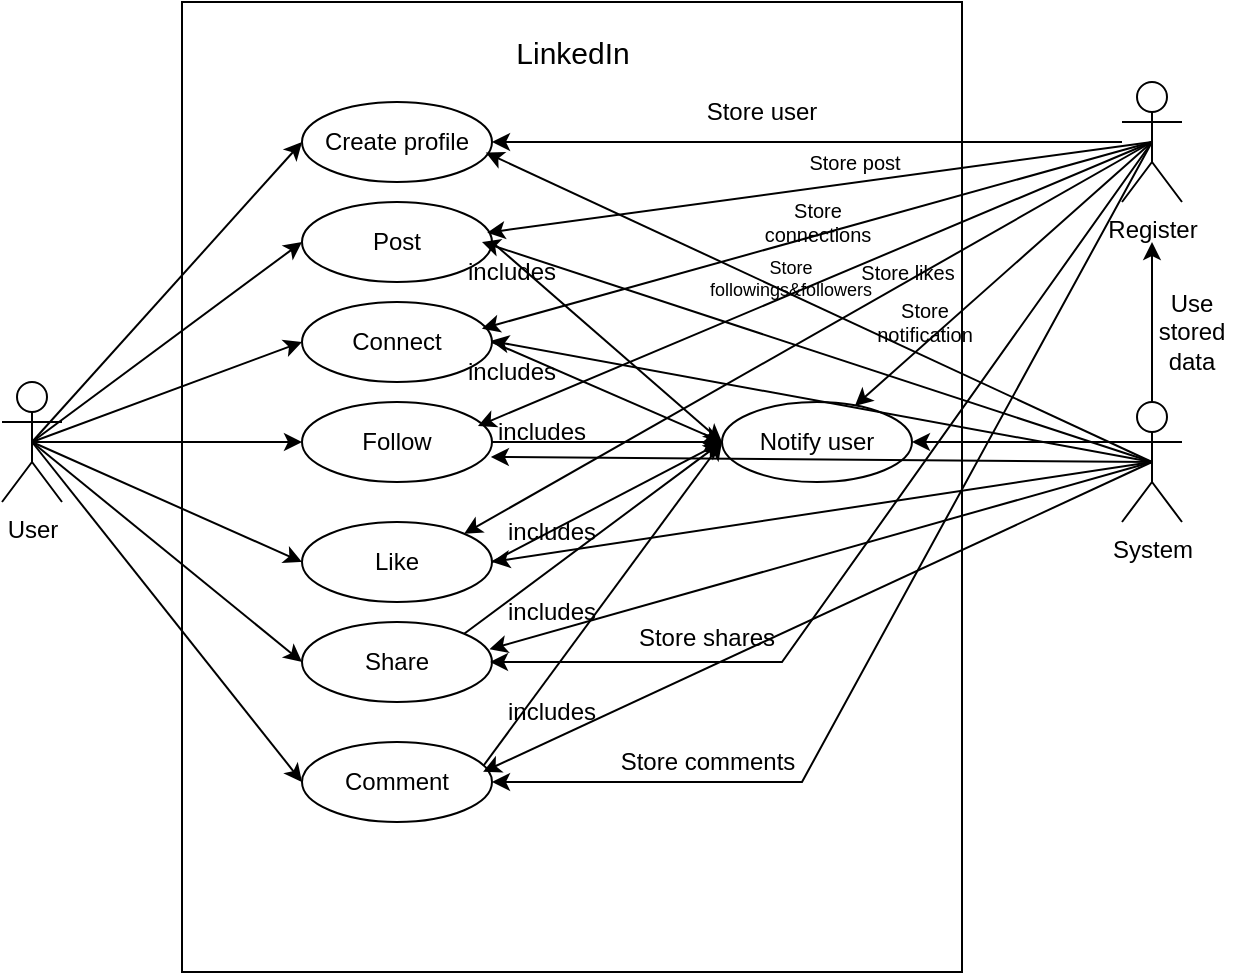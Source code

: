 <mxfile version="26.0.15">
  <diagram name="Page-1" id="u8KSf18VynHDoSZsbL8e">
    <mxGraphModel dx="662" dy="498" grid="1" gridSize="10" guides="1" tooltips="1" connect="1" arrows="1" fold="1" page="1" pageScale="1" pageWidth="850" pageHeight="1100" math="0" shadow="0">
      <root>
        <mxCell id="0" />
        <mxCell id="1" parent="0" />
        <mxCell id="f4uADDoj7FKuiAfa9lUN-1" value="" style="rounded=0;whiteSpace=wrap;html=1;" parent="1" vertex="1">
          <mxGeometry x="230" y="390" width="390" height="485" as="geometry" />
        </mxCell>
        <mxCell id="f4uADDoj7FKuiAfa9lUN-2" value="&lt;font style=&quot;font-size: 15px;&quot;&gt;LinkedIn&lt;/font&gt;" style="text;html=1;align=center;verticalAlign=middle;whiteSpace=wrap;rounded=0;" parent="1" vertex="1">
          <mxGeometry x="393" y="400" width="65" height="30" as="geometry" />
        </mxCell>
        <mxCell id="f4uADDoj7FKuiAfa9lUN-3" value="User" style="shape=umlActor;verticalLabelPosition=bottom;verticalAlign=top;html=1;outlineConnect=0;" parent="1" vertex="1">
          <mxGeometry x="140" y="580" width="30" height="60" as="geometry" />
        </mxCell>
        <mxCell id="TD6OLL0e27pg_p5R1bLh-2" style="edgeStyle=orthogonalEdgeStyle;rounded=0;orthogonalLoop=1;jettySize=auto;html=1;" parent="1" source="f4uADDoj7FKuiAfa9lUN-7" edge="1">
          <mxGeometry relative="1" as="geometry">
            <mxPoint x="715" y="510" as="targetPoint" />
          </mxGeometry>
        </mxCell>
        <mxCell id="TD6OLL0e27pg_p5R1bLh-9" style="edgeStyle=orthogonalEdgeStyle;rounded=0;orthogonalLoop=1;jettySize=auto;html=1;exitX=0;exitY=0.333;exitDx=0;exitDy=0;exitPerimeter=0;entryX=1;entryY=0.5;entryDx=0;entryDy=0;" parent="1" source="f4uADDoj7FKuiAfa9lUN-7" target="f4uADDoj7FKuiAfa9lUN-21" edge="1">
          <mxGeometry relative="1" as="geometry" />
        </mxCell>
        <mxCell id="f4uADDoj7FKuiAfa9lUN-7" value="System" style="shape=umlActor;verticalLabelPosition=bottom;verticalAlign=top;html=1;outlineConnect=0;" parent="1" vertex="1">
          <mxGeometry x="700" y="590" width="30" height="60" as="geometry" />
        </mxCell>
        <mxCell id="f4uADDoj7FKuiAfa9lUN-9" value="Create profile" style="ellipse;whiteSpace=wrap;html=1;" parent="1" vertex="1">
          <mxGeometry x="290" y="440" width="95" height="40" as="geometry" />
        </mxCell>
        <mxCell id="f4uADDoj7FKuiAfa9lUN-13" value="Post" style="ellipse;whiteSpace=wrap;html=1;" parent="1" vertex="1">
          <mxGeometry x="290" y="490" width="95" height="40" as="geometry" />
        </mxCell>
        <mxCell id="f4uADDoj7FKuiAfa9lUN-14" value="Connect" style="ellipse;whiteSpace=wrap;html=1;" parent="1" vertex="1">
          <mxGeometry x="290" y="540" width="95" height="40" as="geometry" />
        </mxCell>
        <mxCell id="f4uADDoj7FKuiAfa9lUN-17" value="Follow" style="ellipse;whiteSpace=wrap;html=1;" parent="1" vertex="1">
          <mxGeometry x="290" y="590" width="95" height="40" as="geometry" />
        </mxCell>
        <mxCell id="f4uADDoj7FKuiAfa9lUN-19" value="Like" style="ellipse;whiteSpace=wrap;html=1;" parent="1" vertex="1">
          <mxGeometry x="290" y="650" width="95" height="40" as="geometry" />
        </mxCell>
        <mxCell id="f4uADDoj7FKuiAfa9lUN-20" value="Share" style="ellipse;whiteSpace=wrap;html=1;" parent="1" vertex="1">
          <mxGeometry x="290" y="700" width="95" height="40" as="geometry" />
        </mxCell>
        <mxCell id="f4uADDoj7FKuiAfa9lUN-21" value="Notify user" style="ellipse;whiteSpace=wrap;html=1;" parent="1" vertex="1">
          <mxGeometry x="500" y="590" width="95" height="40" as="geometry" />
        </mxCell>
        <mxCell id="f4uADDoj7FKuiAfa9lUN-24" value="" style="endArrow=classic;html=1;rounded=0;exitX=0.5;exitY=0.5;exitDx=0;exitDy=0;exitPerimeter=0;entryX=0;entryY=0.5;entryDx=0;entryDy=0;" parent="1" source="f4uADDoj7FKuiAfa9lUN-3" target="f4uADDoj7FKuiAfa9lUN-13" edge="1">
          <mxGeometry width="50" height="50" relative="1" as="geometry">
            <mxPoint x="190" y="520" as="sourcePoint" />
            <mxPoint x="470" y="590" as="targetPoint" />
          </mxGeometry>
        </mxCell>
        <mxCell id="f4uADDoj7FKuiAfa9lUN-25" value="" style="endArrow=classic;html=1;rounded=0;exitX=0.5;exitY=0.5;exitDx=0;exitDy=0;exitPerimeter=0;entryX=0;entryY=0.5;entryDx=0;entryDy=0;" parent="1" source="f4uADDoj7FKuiAfa9lUN-3" target="f4uADDoj7FKuiAfa9lUN-14" edge="1">
          <mxGeometry width="50" height="50" relative="1" as="geometry">
            <mxPoint x="115" y="510" as="sourcePoint" />
            <mxPoint x="290" y="570" as="targetPoint" />
          </mxGeometry>
        </mxCell>
        <mxCell id="f4uADDoj7FKuiAfa9lUN-28" value="" style="endArrow=classic;html=1;rounded=0;exitX=0.5;exitY=0.5;exitDx=0;exitDy=0;exitPerimeter=0;entryX=0;entryY=0.5;entryDx=0;entryDy=0;" parent="1" source="f4uADDoj7FKuiAfa9lUN-3" target="f4uADDoj7FKuiAfa9lUN-17" edge="1">
          <mxGeometry width="50" height="50" relative="1" as="geometry">
            <mxPoint x="115" y="560" as="sourcePoint" />
            <mxPoint x="290" y="670" as="targetPoint" />
          </mxGeometry>
        </mxCell>
        <mxCell id="f4uADDoj7FKuiAfa9lUN-29" value="" style="endArrow=classic;html=1;rounded=0;exitX=0.5;exitY=0.5;exitDx=0;exitDy=0;exitPerimeter=0;entryX=0;entryY=0.5;entryDx=0;entryDy=0;" parent="1" source="f4uADDoj7FKuiAfa9lUN-3" target="f4uADDoj7FKuiAfa9lUN-19" edge="1">
          <mxGeometry width="50" height="50" relative="1" as="geometry">
            <mxPoint x="100" y="550" as="sourcePoint" />
            <mxPoint x="275" y="710" as="targetPoint" />
          </mxGeometry>
        </mxCell>
        <mxCell id="f4uADDoj7FKuiAfa9lUN-30" value="" style="endArrow=classic;html=1;rounded=0;entryX=0;entryY=0.5;entryDx=0;entryDy=0;exitX=0.5;exitY=0.5;exitDx=0;exitDy=0;exitPerimeter=0;" parent="1" source="f4uADDoj7FKuiAfa9lUN-3" edge="1">
          <mxGeometry width="50" height="50" relative="1" as="geometry">
            <mxPoint x="115" y="510" as="sourcePoint" />
            <mxPoint x="290" y="720" as="targetPoint" />
          </mxGeometry>
        </mxCell>
        <mxCell id="f4uADDoj7FKuiAfa9lUN-40" value="Comment" style="ellipse;whiteSpace=wrap;html=1;" parent="1" vertex="1">
          <mxGeometry x="290" y="760" width="95" height="40" as="geometry" />
        </mxCell>
        <mxCell id="f4uADDoj7FKuiAfa9lUN-41" value="" style="endArrow=classic;html=1;rounded=0;entryX=0;entryY=0.5;entryDx=0;entryDy=0;exitX=0.5;exitY=0.5;exitDx=0;exitDy=0;exitPerimeter=0;" parent="1" source="f4uADDoj7FKuiAfa9lUN-3" target="f4uADDoj7FKuiAfa9lUN-40" edge="1">
          <mxGeometry width="50" height="50" relative="1" as="geometry">
            <mxPoint x="115" y="507.5" as="sourcePoint" />
            <mxPoint x="290" y="767.5" as="targetPoint" />
          </mxGeometry>
        </mxCell>
        <mxCell id="f4uADDoj7FKuiAfa9lUN-44" value="includes" style="text;html=1;align=center;verticalAlign=middle;whiteSpace=wrap;rounded=0;" parent="1" vertex="1">
          <mxGeometry x="385" y="730" width="60" height="30" as="geometry" />
        </mxCell>
        <mxCell id="f4uADDoj7FKuiAfa9lUN-47" value="" style="endArrow=classic;html=1;rounded=0;exitX=1;exitY=0.5;exitDx=0;exitDy=0;entryX=0;entryY=0.5;entryDx=0;entryDy=0;" parent="1" target="f4uADDoj7FKuiAfa9lUN-21" edge="1">
          <mxGeometry width="50" height="50" relative="1" as="geometry">
            <mxPoint x="385" y="670" as="sourcePoint" />
            <mxPoint x="480" y="770" as="targetPoint" />
          </mxGeometry>
        </mxCell>
        <mxCell id="f4uADDoj7FKuiAfa9lUN-49" value="includes" style="text;html=1;align=center;verticalAlign=middle;whiteSpace=wrap;rounded=0;" parent="1" vertex="1">
          <mxGeometry x="380" y="590" width="60" height="30" as="geometry" />
        </mxCell>
        <mxCell id="f4uADDoj7FKuiAfa9lUN-51" value="" style="endArrow=classic;html=1;rounded=0;exitX=0.954;exitY=0.3;exitDx=0;exitDy=0;entryX=0;entryY=0.5;entryDx=0;entryDy=0;exitPerimeter=0;" parent="1" source="f4uADDoj7FKuiAfa9lUN-40" target="f4uADDoj7FKuiAfa9lUN-21" edge="1">
          <mxGeometry width="50" height="50" relative="1" as="geometry">
            <mxPoint x="385" y="770" as="sourcePoint" />
            <mxPoint x="480" y="870" as="targetPoint" />
          </mxGeometry>
        </mxCell>
        <mxCell id="f4uADDoj7FKuiAfa9lUN-52" value="" style="endArrow=classic;html=1;rounded=0;exitX=1;exitY=0;exitDx=0;exitDy=0;entryX=0;entryY=0.5;entryDx=0;entryDy=0;" parent="1" source="f4uADDoj7FKuiAfa9lUN-20" target="f4uADDoj7FKuiAfa9lUN-21" edge="1">
          <mxGeometry width="50" height="50" relative="1" as="geometry">
            <mxPoint x="385" y="720" as="sourcePoint" />
            <mxPoint x="490" y="830" as="targetPoint" />
          </mxGeometry>
        </mxCell>
        <mxCell id="f4uADDoj7FKuiAfa9lUN-46" value="includes" style="text;html=1;align=center;verticalAlign=middle;whiteSpace=wrap;rounded=0;" parent="1" vertex="1">
          <mxGeometry x="385" y="680" width="60" height="30" as="geometry" />
        </mxCell>
        <mxCell id="f4uADDoj7FKuiAfa9lUN-54" value="" style="endArrow=classic;html=1;rounded=0;exitX=1;exitY=0.5;exitDx=0;exitDy=0;entryX=0;entryY=0.5;entryDx=0;entryDy=0;" parent="1" source="f4uADDoj7FKuiAfa9lUN-17" target="f4uADDoj7FKuiAfa9lUN-21" edge="1">
          <mxGeometry width="50" height="50" relative="1" as="geometry">
            <mxPoint x="385" y="620" as="sourcePoint" />
            <mxPoint x="490" y="780" as="targetPoint" />
          </mxGeometry>
        </mxCell>
        <mxCell id="f4uADDoj7FKuiAfa9lUN-55" value="includes" style="text;html=1;align=center;verticalAlign=middle;whiteSpace=wrap;rounded=0;" parent="1" vertex="1">
          <mxGeometry x="385" y="640" width="60" height="30" as="geometry" />
        </mxCell>
        <mxCell id="f4uADDoj7FKuiAfa9lUN-56" value="" style="endArrow=classic;html=1;rounded=0;exitX=1;exitY=0.5;exitDx=0;exitDy=0;entryX=0;entryY=0.5;entryDx=0;entryDy=0;" parent="1" source="f4uADDoj7FKuiAfa9lUN-14" target="f4uADDoj7FKuiAfa9lUN-21" edge="1">
          <mxGeometry width="50" height="50" relative="1" as="geometry">
            <mxPoint x="385" y="570" as="sourcePoint" />
            <mxPoint x="500" y="780" as="targetPoint" />
          </mxGeometry>
        </mxCell>
        <mxCell id="f4uADDoj7FKuiAfa9lUN-57" value="includes" style="text;html=1;align=center;verticalAlign=middle;whiteSpace=wrap;rounded=0;" parent="1" vertex="1">
          <mxGeometry x="365" y="560" width="60" height="30" as="geometry" />
        </mxCell>
        <mxCell id="f4uADDoj7FKuiAfa9lUN-59" value="" style="endArrow=classic;html=1;rounded=0;exitX=1;exitY=0.5;exitDx=0;exitDy=0;entryX=0;entryY=0.5;entryDx=0;entryDy=0;" parent="1" target="f4uADDoj7FKuiAfa9lUN-21" edge="1">
          <mxGeometry width="50" height="50" relative="1" as="geometry">
            <mxPoint x="385" y="510" as="sourcePoint" />
            <mxPoint x="500" y="770" as="targetPoint" />
          </mxGeometry>
        </mxCell>
        <mxCell id="f4uADDoj7FKuiAfa9lUN-60" value="includes" style="text;html=1;align=center;verticalAlign=middle;whiteSpace=wrap;rounded=0;" parent="1" vertex="1">
          <mxGeometry x="365" y="510" width="60" height="30" as="geometry" />
        </mxCell>
        <mxCell id="f4uADDoj7FKuiAfa9lUN-64" value="" style="endArrow=classic;html=1;rounded=0;exitX=0.5;exitY=0.5;exitDx=0;exitDy=0;exitPerimeter=0;entryX=0;entryY=0.5;entryDx=0;entryDy=0;" parent="1" source="f4uADDoj7FKuiAfa9lUN-3" target="f4uADDoj7FKuiAfa9lUN-9" edge="1">
          <mxGeometry width="50" height="50" relative="1" as="geometry">
            <mxPoint x="150" y="590" as="sourcePoint" />
            <mxPoint x="285" y="490" as="targetPoint" />
          </mxGeometry>
        </mxCell>
        <mxCell id="TD6OLL0e27pg_p5R1bLh-6" style="edgeStyle=orthogonalEdgeStyle;rounded=0;orthogonalLoop=1;jettySize=auto;html=1;entryX=1;entryY=0.5;entryDx=0;entryDy=0;" parent="1" source="TD6OLL0e27pg_p5R1bLh-1" target="f4uADDoj7FKuiAfa9lUN-9" edge="1">
          <mxGeometry relative="1" as="geometry" />
        </mxCell>
        <mxCell id="TD6OLL0e27pg_p5R1bLh-1" value="Register" style="shape=umlActor;verticalLabelPosition=bottom;verticalAlign=top;html=1;outlineConnect=0;" parent="1" vertex="1">
          <mxGeometry x="700" y="430" width="30" height="60" as="geometry" />
        </mxCell>
        <mxCell id="TD6OLL0e27pg_p5R1bLh-3" value="Use stored data" style="text;html=1;align=center;verticalAlign=middle;whiteSpace=wrap;rounded=0;" parent="1" vertex="1">
          <mxGeometry x="710" y="540" width="50" height="30" as="geometry" />
        </mxCell>
        <mxCell id="TD6OLL0e27pg_p5R1bLh-10" value="" style="endArrow=classic;html=1;rounded=0;exitX=0.5;exitY=0.5;exitDx=0;exitDy=0;exitPerimeter=0;entryX=0.975;entryY=0.383;entryDx=0;entryDy=0;entryPerimeter=0;" parent="1" source="TD6OLL0e27pg_p5R1bLh-1" target="f4uADDoj7FKuiAfa9lUN-13" edge="1">
          <mxGeometry width="50" height="50" relative="1" as="geometry">
            <mxPoint x="480" y="530" as="sourcePoint" />
            <mxPoint x="530" y="480" as="targetPoint" />
          </mxGeometry>
        </mxCell>
        <mxCell id="TD6OLL0e27pg_p5R1bLh-11" value="Store user" style="text;html=1;align=center;verticalAlign=middle;whiteSpace=wrap;rounded=0;fontSize=12;" parent="1" vertex="1">
          <mxGeometry x="490" y="430" width="60" height="30" as="geometry" />
        </mxCell>
        <mxCell id="TD6OLL0e27pg_p5R1bLh-12" value="Store post" style="text;html=1;align=center;verticalAlign=middle;whiteSpace=wrap;rounded=0;fontSize=10;" parent="1" vertex="1">
          <mxGeometry x="538" y="460" width="57" height="20" as="geometry" />
        </mxCell>
        <mxCell id="TD6OLL0e27pg_p5R1bLh-14" value="" style="endArrow=classic;html=1;rounded=0;exitX=0.5;exitY=0.5;exitDx=0;exitDy=0;exitPerimeter=0;entryX=0.947;entryY=0.333;entryDx=0;entryDy=0;entryPerimeter=0;" parent="1" source="TD6OLL0e27pg_p5R1bLh-1" target="f4uADDoj7FKuiAfa9lUN-14" edge="1">
          <mxGeometry width="50" height="50" relative="1" as="geometry">
            <mxPoint x="712" y="515" as="sourcePoint" />
            <mxPoint x="380" y="560" as="targetPoint" />
          </mxGeometry>
        </mxCell>
        <mxCell id="TD6OLL0e27pg_p5R1bLh-15" value="" style="endArrow=classic;html=1;rounded=0;exitX=0.5;exitY=0.5;exitDx=0;exitDy=0;exitPerimeter=0;entryX=0.926;entryY=0.3;entryDx=0;entryDy=0;entryPerimeter=0;" parent="1" source="TD6OLL0e27pg_p5R1bLh-1" target="f4uADDoj7FKuiAfa9lUN-17" edge="1">
          <mxGeometry width="50" height="50" relative="1" as="geometry">
            <mxPoint x="725" y="470" as="sourcePoint" />
            <mxPoint x="390" y="570" as="targetPoint" />
          </mxGeometry>
        </mxCell>
        <mxCell id="TD6OLL0e27pg_p5R1bLh-16" value="Store connections" style="text;html=1;align=center;verticalAlign=middle;whiteSpace=wrap;rounded=0;fontSize=10;" parent="1" vertex="1">
          <mxGeometry x="522.5" y="490" width="50" height="20" as="geometry" />
        </mxCell>
        <mxCell id="TD6OLL0e27pg_p5R1bLh-17" value="Store followings&amp;amp;followers" style="text;html=1;align=center;verticalAlign=middle;whiteSpace=wrap;rounded=0;fontSize=9;" parent="1" vertex="1">
          <mxGeometry x="506" y="510" width="57" height="35" as="geometry" />
        </mxCell>
        <mxCell id="TD6OLL0e27pg_p5R1bLh-21" value="" style="endArrow=classic;html=1;rounded=0;exitX=0.5;exitY=0.5;exitDx=0;exitDy=0;exitPerimeter=0;entryX=1;entryY=0;entryDx=0;entryDy=0;" parent="1" source="TD6OLL0e27pg_p5R1bLh-1" target="f4uADDoj7FKuiAfa9lUN-19" edge="1">
          <mxGeometry width="50" height="50" relative="1" as="geometry">
            <mxPoint x="716" y="508" as="sourcePoint" />
            <mxPoint x="363" y="652" as="targetPoint" />
          </mxGeometry>
        </mxCell>
        <mxCell id="TD6OLL0e27pg_p5R1bLh-22" value="Store likes" style="text;html=1;align=center;verticalAlign=middle;whiteSpace=wrap;rounded=0;fontSize=10;" parent="1" vertex="1">
          <mxGeometry x="563" y="510" width="60" height="30" as="geometry" />
        </mxCell>
        <mxCell id="TD6OLL0e27pg_p5R1bLh-23" value="" style="endArrow=classic;html=1;rounded=0;exitX=0.5;exitY=0.5;exitDx=0;exitDy=0;exitPerimeter=0;entryX=0.926;entryY=0.3;entryDx=0;entryDy=0;entryPerimeter=0;" parent="1" source="TD6OLL0e27pg_p5R1bLh-1" edge="1">
          <mxGeometry width="50" height="50" relative="1" as="geometry">
            <mxPoint x="720" y="520" as="sourcePoint" />
            <mxPoint x="384" y="720" as="targetPoint" />
            <Array as="points">
              <mxPoint x="530" y="720" />
            </Array>
          </mxGeometry>
        </mxCell>
        <mxCell id="TD6OLL0e27pg_p5R1bLh-24" value="Store shares" style="text;html=1;align=center;verticalAlign=middle;whiteSpace=wrap;rounded=0;" parent="1" vertex="1">
          <mxGeometry x="450" y="700" width="85" height="15" as="geometry" />
        </mxCell>
        <mxCell id="TD6OLL0e27pg_p5R1bLh-29" value="" style="endArrow=classic;html=1;rounded=0;exitX=0.5;exitY=0.5;exitDx=0;exitDy=0;exitPerimeter=0;entryX=1;entryY=0.5;entryDx=0;entryDy=0;" parent="1" source="TD6OLL0e27pg_p5R1bLh-1" target="f4uADDoj7FKuiAfa9lUN-40" edge="1">
          <mxGeometry width="50" height="50" relative="1" as="geometry">
            <mxPoint x="700" y="564" as="sourcePoint" />
            <mxPoint x="356" y="760" as="targetPoint" />
            <Array as="points">
              <mxPoint x="540" y="780" />
            </Array>
          </mxGeometry>
        </mxCell>
        <mxCell id="TD6OLL0e27pg_p5R1bLh-30" value="Store comments" style="text;html=1;align=center;verticalAlign=middle;whiteSpace=wrap;rounded=0;" parent="1" vertex="1">
          <mxGeometry x="447.5" y="760" width="90" height="20" as="geometry" />
        </mxCell>
        <mxCell id="zmCBD2ttUIYFSD-F3IsD-1" value="" style="endArrow=classic;html=1;rounded=0;exitX=0.5;exitY=0.5;exitDx=0;exitDy=0;exitPerimeter=0;entryX=0.699;entryY=0.05;entryDx=0;entryDy=0;entryPerimeter=0;" edge="1" parent="1" source="TD6OLL0e27pg_p5R1bLh-1" target="f4uADDoj7FKuiAfa9lUN-21">
          <mxGeometry width="50" height="50" relative="1" as="geometry">
            <mxPoint x="725" y="470" as="sourcePoint" />
            <mxPoint x="393" y="515" as="targetPoint" />
          </mxGeometry>
        </mxCell>
        <mxCell id="zmCBD2ttUIYFSD-F3IsD-2" value="Store notification" style="text;html=1;align=center;verticalAlign=middle;whiteSpace=wrap;rounded=0;fontSize=10;" vertex="1" parent="1">
          <mxGeometry x="572.5" y="540" width="57" height="20" as="geometry" />
        </mxCell>
        <mxCell id="zmCBD2ttUIYFSD-F3IsD-3" value="" style="endArrow=classic;html=1;rounded=0;exitX=0.5;exitY=0.5;exitDx=0;exitDy=0;exitPerimeter=0;entryX=0.967;entryY=0.631;entryDx=0;entryDy=0;entryPerimeter=0;" edge="1" parent="1" source="f4uADDoj7FKuiAfa9lUN-7" target="f4uADDoj7FKuiAfa9lUN-9">
          <mxGeometry width="50" height="50" relative="1" as="geometry">
            <mxPoint x="700" y="659.091" as="sourcePoint" />
            <mxPoint x="550" y="650" as="targetPoint" />
          </mxGeometry>
        </mxCell>
        <mxCell id="zmCBD2ttUIYFSD-F3IsD-4" value="" style="endArrow=classic;html=1;rounded=0;exitX=0.5;exitY=0.5;exitDx=0;exitDy=0;exitPerimeter=0;entryX=0.25;entryY=0;entryDx=0;entryDy=0;" edge="1" parent="1" source="f4uADDoj7FKuiAfa9lUN-7" target="f4uADDoj7FKuiAfa9lUN-60">
          <mxGeometry width="50" height="50" relative="1" as="geometry">
            <mxPoint x="733" y="785" as="sourcePoint" />
            <mxPoint x="400" y="630" as="targetPoint" />
          </mxGeometry>
        </mxCell>
        <mxCell id="zmCBD2ttUIYFSD-F3IsD-7" value="" style="endArrow=classic;html=1;rounded=0;exitX=0.5;exitY=0.5;exitDx=0;exitDy=0;exitPerimeter=0;entryX=0.324;entryY=-0.019;entryDx=0;entryDy=0;entryPerimeter=0;" edge="1" parent="1" source="f4uADDoj7FKuiAfa9lUN-7" target="f4uADDoj7FKuiAfa9lUN-57">
          <mxGeometry width="50" height="50" relative="1" as="geometry">
            <mxPoint x="725" y="630" as="sourcePoint" />
            <mxPoint x="390" y="520" as="targetPoint" />
          </mxGeometry>
        </mxCell>
        <mxCell id="zmCBD2ttUIYFSD-F3IsD-8" value="" style="endArrow=classic;html=1;rounded=0;exitX=0.5;exitY=0.5;exitDx=0;exitDy=0;exitPerimeter=0;entryX=0.074;entryY=0.916;entryDx=0;entryDy=0;entryPerimeter=0;" edge="1" parent="1" source="f4uADDoj7FKuiAfa9lUN-7" target="f4uADDoj7FKuiAfa9lUN-49">
          <mxGeometry width="50" height="50" relative="1" as="geometry">
            <mxPoint x="725" y="630" as="sourcePoint" />
            <mxPoint x="394" y="569" as="targetPoint" />
          </mxGeometry>
        </mxCell>
        <mxCell id="zmCBD2ttUIYFSD-F3IsD-9" value="" style="endArrow=classic;html=1;rounded=0;entryX=0;entryY=1;entryDx=0;entryDy=0;exitX=0.5;exitY=0.5;exitDx=0;exitDy=0;exitPerimeter=0;" edge="1" parent="1" source="f4uADDoj7FKuiAfa9lUN-7" target="f4uADDoj7FKuiAfa9lUN-55">
          <mxGeometry width="50" height="50" relative="1" as="geometry">
            <mxPoint x="725" y="630" as="sourcePoint" />
            <mxPoint x="394" y="627" as="targetPoint" />
          </mxGeometry>
        </mxCell>
        <mxCell id="zmCBD2ttUIYFSD-F3IsD-10" value="" style="endArrow=classic;html=1;rounded=0;entryX=0.987;entryY=0.34;entryDx=0;entryDy=0;exitX=0.5;exitY=0.5;exitDx=0;exitDy=0;exitPerimeter=0;entryPerimeter=0;" edge="1" parent="1" source="f4uADDoj7FKuiAfa9lUN-7" target="f4uADDoj7FKuiAfa9lUN-20">
          <mxGeometry width="50" height="50" relative="1" as="geometry">
            <mxPoint x="725" y="630" as="sourcePoint" />
            <mxPoint x="395" y="680" as="targetPoint" />
          </mxGeometry>
        </mxCell>
        <mxCell id="zmCBD2ttUIYFSD-F3IsD-11" value="" style="endArrow=classic;html=1;rounded=0;entryX=0.953;entryY=0.373;entryDx=0;entryDy=0;exitX=0.5;exitY=0.5;exitDx=0;exitDy=0;exitPerimeter=0;entryPerimeter=0;" edge="1" parent="1" source="f4uADDoj7FKuiAfa9lUN-7" target="f4uADDoj7FKuiAfa9lUN-40">
          <mxGeometry width="50" height="50" relative="1" as="geometry">
            <mxPoint x="725" y="630" as="sourcePoint" />
            <mxPoint x="394" y="724" as="targetPoint" />
          </mxGeometry>
        </mxCell>
      </root>
    </mxGraphModel>
  </diagram>
</mxfile>
